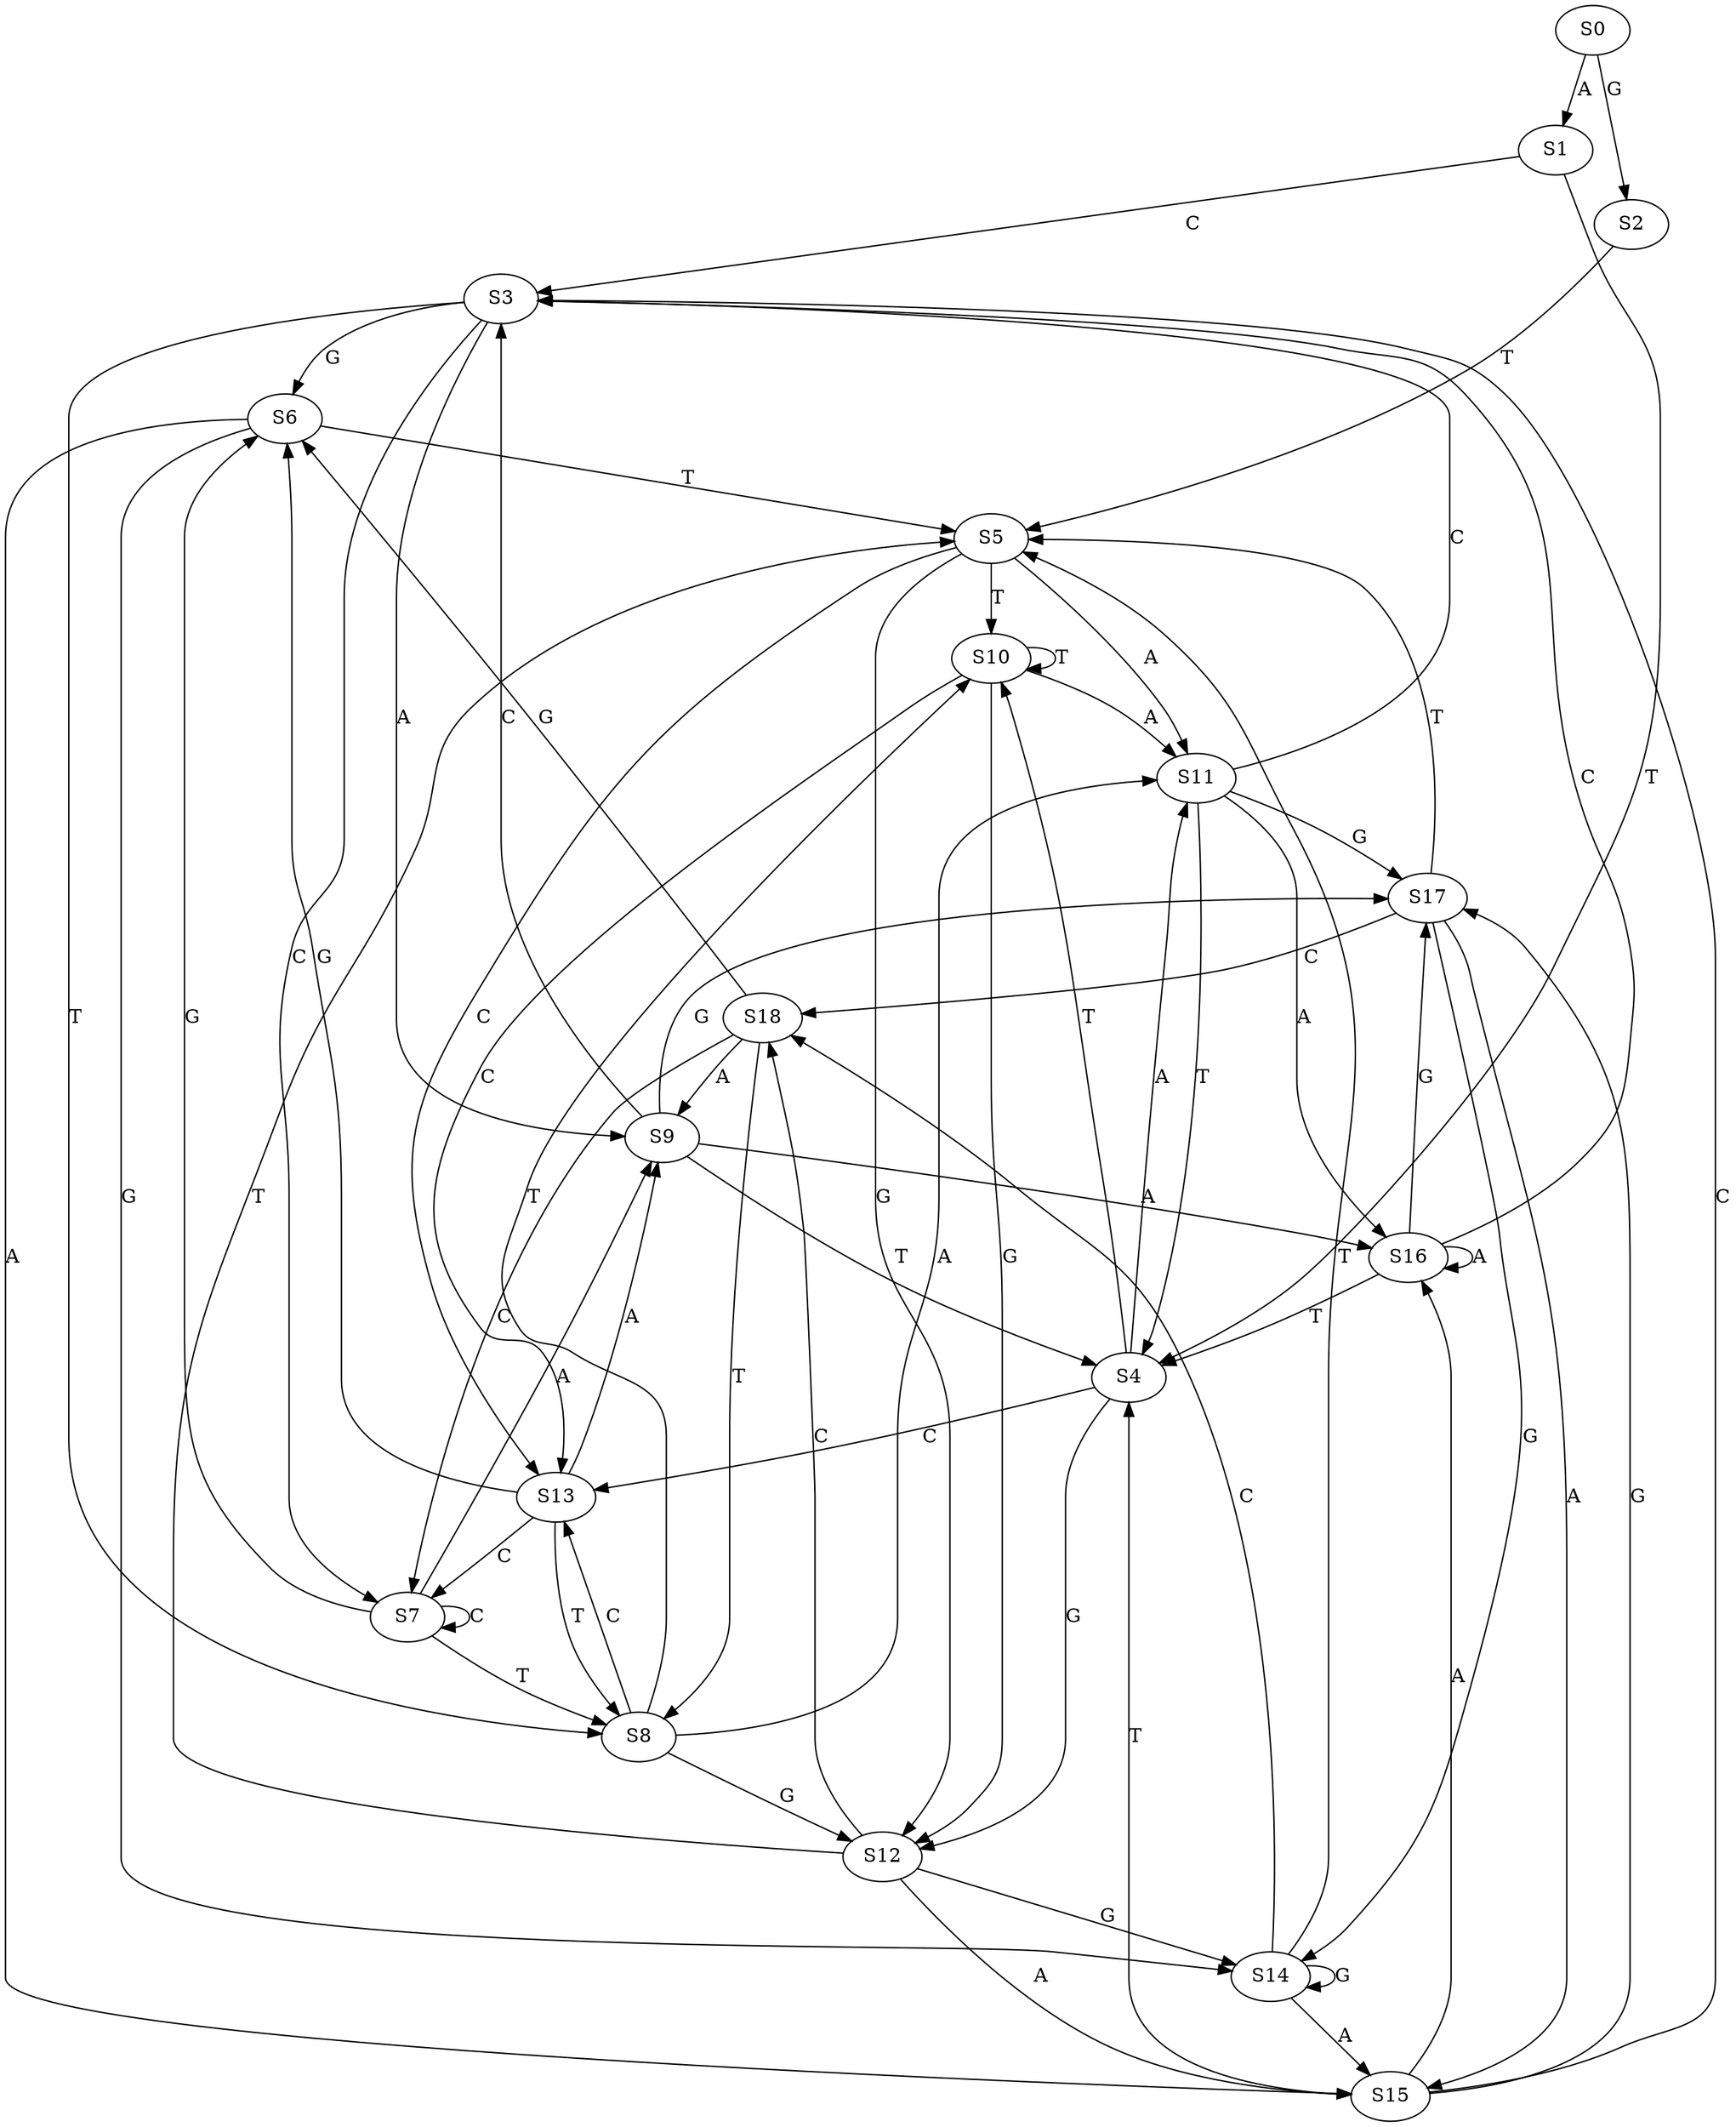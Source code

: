 strict digraph  {
	S0 -> S1 [ label = A ];
	S0 -> S2 [ label = G ];
	S1 -> S3 [ label = C ];
	S1 -> S4 [ label = T ];
	S2 -> S5 [ label = T ];
	S3 -> S6 [ label = G ];
	S3 -> S7 [ label = C ];
	S3 -> S8 [ label = T ];
	S3 -> S9 [ label = A ];
	S4 -> S10 [ label = T ];
	S4 -> S11 [ label = A ];
	S4 -> S12 [ label = G ];
	S4 -> S13 [ label = C ];
	S5 -> S11 [ label = A ];
	S5 -> S12 [ label = G ];
	S5 -> S10 [ label = T ];
	S5 -> S13 [ label = C ];
	S6 -> S14 [ label = G ];
	S6 -> S5 [ label = T ];
	S6 -> S15 [ label = A ];
	S7 -> S9 [ label = A ];
	S7 -> S6 [ label = G ];
	S7 -> S8 [ label = T ];
	S7 -> S7 [ label = C ];
	S8 -> S13 [ label = C ];
	S8 -> S11 [ label = A ];
	S8 -> S10 [ label = T ];
	S8 -> S12 [ label = G ];
	S9 -> S3 [ label = C ];
	S9 -> S16 [ label = A ];
	S9 -> S4 [ label = T ];
	S9 -> S17 [ label = G ];
	S10 -> S13 [ label = C ];
	S10 -> S12 [ label = G ];
	S10 -> S11 [ label = A ];
	S10 -> S10 [ label = T ];
	S11 -> S17 [ label = G ];
	S11 -> S16 [ label = A ];
	S11 -> S4 [ label = T ];
	S11 -> S3 [ label = C ];
	S12 -> S5 [ label = T ];
	S12 -> S18 [ label = C ];
	S12 -> S15 [ label = A ];
	S12 -> S14 [ label = G ];
	S13 -> S7 [ label = C ];
	S13 -> S9 [ label = A ];
	S13 -> S6 [ label = G ];
	S13 -> S8 [ label = T ];
	S14 -> S5 [ label = T ];
	S14 -> S14 [ label = G ];
	S14 -> S18 [ label = C ];
	S14 -> S15 [ label = A ];
	S15 -> S3 [ label = C ];
	S15 -> S4 [ label = T ];
	S15 -> S17 [ label = G ];
	S15 -> S16 [ label = A ];
	S16 -> S4 [ label = T ];
	S16 -> S16 [ label = A ];
	S16 -> S3 [ label = C ];
	S16 -> S17 [ label = G ];
	S17 -> S5 [ label = T ];
	S17 -> S15 [ label = A ];
	S17 -> S14 [ label = G ];
	S17 -> S18 [ label = C ];
	S18 -> S8 [ label = T ];
	S18 -> S6 [ label = G ];
	S18 -> S7 [ label = C ];
	S18 -> S9 [ label = A ];
}
